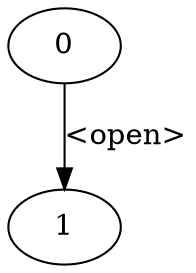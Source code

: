digraph counterexample4 {
 0 [label="0",shape=ellipse]
 1 [label="1",shape=ellipse]
    0 -> 1[label="<open>"]
}
